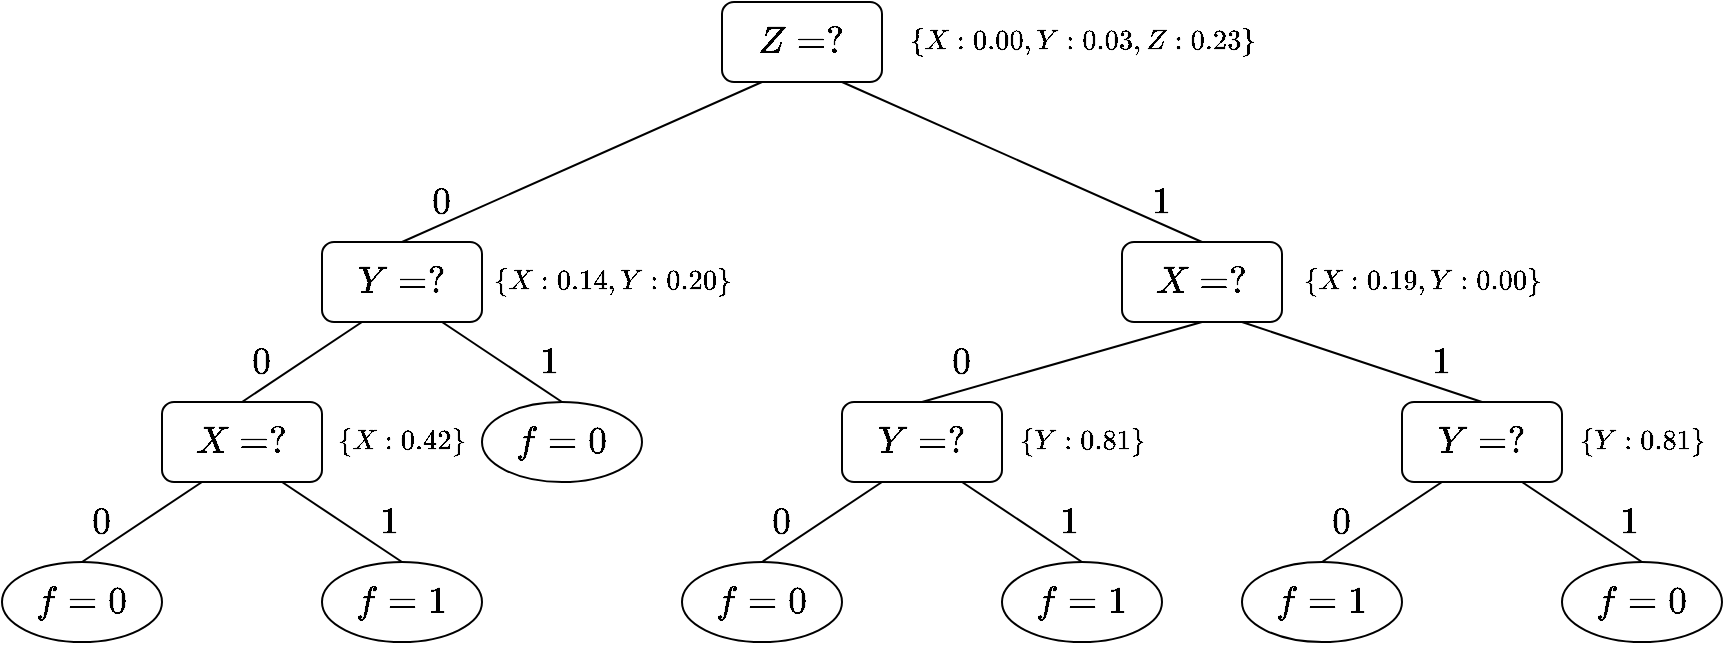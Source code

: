 <mxfile version="15.2.7" type="device"><diagram id="hiSJI8jDbdMpJKG7akvl" name="第 1 页"><mxGraphModel dx="2249" dy="816" grid="1" gridSize="10" guides="1" tooltips="1" connect="1" arrows="1" fold="1" page="1" pageScale="1" pageWidth="827" pageHeight="1169" math="1" shadow="0"><root><mxCell id="0"/><mxCell id="1" parent="0"/><mxCell id="qQ7SuZ7uvcv-ApxInYnM-1" style="rounded=0;orthogonalLoop=1;jettySize=auto;html=1;endArrow=none;endFill=0;exitX=0.25;exitY=1;exitDx=0;exitDy=0;entryX=0.5;entryY=0;entryDx=0;entryDy=0;" parent="1" source="qQ7SuZ7uvcv-ApxInYnM-3" edge="1" target="KSiQr3adsa70fgWIYp9Y-9"><mxGeometry relative="1" as="geometry"><mxPoint x="200" y="200" as="targetPoint"/><mxPoint x="360" y="190" as="sourcePoint"/></mxGeometry></mxCell><mxCell id="qQ7SuZ7uvcv-ApxInYnM-2" style="edgeStyle=none;rounded=0;orthogonalLoop=1;jettySize=auto;html=1;exitX=0.75;exitY=1;exitDx=0;exitDy=0;endArrow=none;endFill=0;entryX=0.5;entryY=0;entryDx=0;entryDy=0;" parent="1" source="qQ7SuZ7uvcv-ApxInYnM-3" edge="1" target="qQ7SuZ7uvcv-ApxInYnM-9"><mxGeometry relative="1" as="geometry"><mxPoint x="640" y="240" as="targetPoint"/><mxPoint x="340" y="160" as="sourcePoint"/></mxGeometry></mxCell><mxCell id="qQ7SuZ7uvcv-ApxInYnM-3" value="&lt;font style=&quot;font-size: 16px&quot;&gt;`Z=?`&lt;/font&gt;" style="rounded=1;whiteSpace=wrap;html=1;" parent="1" vertex="1"><mxGeometry x="320" y="120" width="80" height="40" as="geometry"/></mxCell><mxCell id="qQ7SuZ7uvcv-ApxInYnM-4" value="&lt;font style=&quot;font-size: 16px&quot;&gt;`0`&lt;/font&gt;" style="text;html=1;strokeColor=none;fillColor=none;align=center;verticalAlign=middle;whiteSpace=wrap;rounded=0;" parent="1" vertex="1"><mxGeometry x="160" y="210" width="40" height="20" as="geometry"/></mxCell><mxCell id="qQ7SuZ7uvcv-ApxInYnM-5" value="&lt;font style=&quot;font-size: 16px&quot;&gt;`1`&lt;/font&gt;" style="text;html=1;strokeColor=none;fillColor=none;align=center;verticalAlign=middle;whiteSpace=wrap;rounded=0;" parent="1" vertex="1"><mxGeometry x="520" y="210" width="40" height="20" as="geometry"/></mxCell><mxCell id="qQ7SuZ7uvcv-ApxInYnM-7" style="edgeStyle=none;rounded=0;orthogonalLoop=1;jettySize=auto;html=1;exitX=0.25;exitY=1;exitDx=0;exitDy=0;endArrow=none;endFill=0;" parent="1" edge="1"><mxGeometry relative="1" as="geometry"><mxPoint x="420" y="320" as="targetPoint"/><mxPoint x="560" y="280" as="sourcePoint"/></mxGeometry></mxCell><mxCell id="qQ7SuZ7uvcv-ApxInYnM-8" style="edgeStyle=none;rounded=0;orthogonalLoop=1;jettySize=auto;html=1;exitX=0.75;exitY=1;exitDx=0;exitDy=0;endArrow=none;endFill=0;entryX=0.5;entryY=0;entryDx=0;entryDy=0;" parent="1" source="qQ7SuZ7uvcv-ApxInYnM-9" edge="1" target="qQ7SuZ7uvcv-ApxInYnM-19"><mxGeometry relative="1" as="geometry"><mxPoint x="720" y="320" as="targetPoint"/></mxGeometry></mxCell><mxCell id="qQ7SuZ7uvcv-ApxInYnM-9" value="&lt;font style=&quot;font-size: 16px&quot;&gt;`X=?`&lt;/font&gt;" style="rounded=1;whiteSpace=wrap;html=1;" parent="1" vertex="1"><mxGeometry x="520" y="240" width="80" height="40" as="geometry"/></mxCell><mxCell id="qQ7SuZ7uvcv-ApxInYnM-11" value="&lt;font style=&quot;font-size: 16px&quot;&gt;`0`&lt;/font&gt;" style="text;html=1;strokeColor=none;fillColor=none;align=center;verticalAlign=middle;whiteSpace=wrap;rounded=0;" parent="1" vertex="1"><mxGeometry x="420" y="290" width="40" height="20" as="geometry"/></mxCell><mxCell id="qQ7SuZ7uvcv-ApxInYnM-12" value="&lt;font style=&quot;font-size: 16px&quot;&gt;`1`&lt;/font&gt;" style="text;html=1;strokeColor=none;fillColor=none;align=center;verticalAlign=middle;whiteSpace=wrap;rounded=0;" parent="1" vertex="1"><mxGeometry x="660" y="290" width="40" height="20" as="geometry"/></mxCell><mxCell id="qQ7SuZ7uvcv-ApxInYnM-19" value="&lt;font style=&quot;font-size: 16px&quot;&gt;`Y=?`&lt;/font&gt;" style="rounded=1;whiteSpace=wrap;html=1;" parent="1" vertex="1"><mxGeometry x="660" y="320" width="80" height="40" as="geometry"/></mxCell><mxCell id="qQ7SuZ7uvcv-ApxInYnM-20" style="rounded=0;orthogonalLoop=1;jettySize=auto;html=1;endArrow=none;endFill=0;exitX=0.25;exitY=1;exitDx=0;exitDy=0;entryX=0.5;entryY=0;entryDx=0;entryDy=0;" parent="1" source="qQ7SuZ7uvcv-ApxInYnM-19" target="qQ7SuZ7uvcv-ApxInYnM-22" edge="1"><mxGeometry relative="1" as="geometry"><mxPoint x="550" y="400" as="targetPoint"/><mxPoint x="660" y="400" as="sourcePoint"/></mxGeometry></mxCell><mxCell id="qQ7SuZ7uvcv-ApxInYnM-21" value="&lt;font style=&quot;font-size: 16px&quot;&gt;`0`&lt;/font&gt;" style="text;html=1;strokeColor=none;fillColor=none;align=center;verticalAlign=middle;whiteSpace=wrap;rounded=0;" parent="1" vertex="1"><mxGeometry x="610" y="370" width="40" height="20" as="geometry"/></mxCell><mxCell id="qQ7SuZ7uvcv-ApxInYnM-22" value="&lt;font style=&quot;font-size: 16px&quot;&gt;`f=1`&lt;/font&gt;" style="ellipse;whiteSpace=wrap;html=1;" parent="1" vertex="1"><mxGeometry x="580" y="400" width="80" height="40" as="geometry"/></mxCell><mxCell id="qQ7SuZ7uvcv-ApxInYnM-23" style="rounded=0;orthogonalLoop=1;jettySize=auto;html=1;endArrow=none;endFill=0;exitX=0.75;exitY=1;exitDx=0;exitDy=0;entryX=0.5;entryY=0;entryDx=0;entryDy=0;" parent="1" source="qQ7SuZ7uvcv-ApxInYnM-19" target="qQ7SuZ7uvcv-ApxInYnM-25" edge="1"><mxGeometry relative="1" as="geometry"><mxPoint x="710" y="400" as="targetPoint"/><mxPoint x="840" y="360" as="sourcePoint"/></mxGeometry></mxCell><mxCell id="qQ7SuZ7uvcv-ApxInYnM-24" value="&lt;font style=&quot;font-size: 16px&quot;&gt;`1`&lt;/font&gt;" style="text;html=1;strokeColor=none;fillColor=none;align=center;verticalAlign=middle;whiteSpace=wrap;rounded=0;" parent="1" vertex="1"><mxGeometry x="754" y="370" width="40" height="20" as="geometry"/></mxCell><mxCell id="qQ7SuZ7uvcv-ApxInYnM-25" value="&lt;font style=&quot;font-size: 16px&quot;&gt;`f=0`&lt;/font&gt;" style="ellipse;whiteSpace=wrap;html=1;" parent="1" vertex="1"><mxGeometry x="740" y="400" width="80" height="40" as="geometry"/></mxCell><mxCell id="qQ7SuZ7uvcv-ApxInYnM-26" value="&lt;font style=&quot;font-size: 12px&quot;&gt;`{X: 0.00,Y: 0.03, Z: 0.23}`&lt;/font&gt;" style="text;html=1;strokeColor=none;fillColor=none;align=center;verticalAlign=middle;whiteSpace=wrap;rounded=0;" parent="1" vertex="1"><mxGeometry x="400" y="130" width="200" height="20" as="geometry"/></mxCell><mxCell id="qQ7SuZ7uvcv-ApxInYnM-27" value="&lt;font style=&quot;font-size: 12px&quot;&gt;`{X: 0.19,Y: 0.00}`&lt;/font&gt;" style="text;html=1;strokeColor=none;fillColor=none;align=center;verticalAlign=middle;whiteSpace=wrap;rounded=0;" parent="1" vertex="1"><mxGeometry x="600" y="250" width="140" height="20" as="geometry"/></mxCell><mxCell id="qQ7SuZ7uvcv-ApxInYnM-29" value="&lt;font style=&quot;font-size: 12px&quot;&gt;`{Y: 0.81}`&lt;/font&gt;" style="text;html=1;strokeColor=none;fillColor=none;align=center;verticalAlign=middle;whiteSpace=wrap;rounded=0;" parent="1" vertex="1"><mxGeometry x="740" y="330" width="80" height="20" as="geometry"/></mxCell><mxCell id="KSiQr3adsa70fgWIYp9Y-1" value="&lt;font style=&quot;font-size: 16px&quot;&gt;`Y=?`&lt;/font&gt;" style="rounded=1;whiteSpace=wrap;html=1;" vertex="1" parent="1"><mxGeometry x="380" y="320" width="80" height="40" as="geometry"/></mxCell><mxCell id="KSiQr3adsa70fgWIYp9Y-2" style="rounded=0;orthogonalLoop=1;jettySize=auto;html=1;endArrow=none;endFill=0;exitX=0.25;exitY=1;exitDx=0;exitDy=0;entryX=0.5;entryY=0;entryDx=0;entryDy=0;" edge="1" parent="1" source="KSiQr3adsa70fgWIYp9Y-1" target="KSiQr3adsa70fgWIYp9Y-4"><mxGeometry relative="1" as="geometry"><mxPoint x="270" y="400" as="targetPoint"/><mxPoint x="380" y="400" as="sourcePoint"/></mxGeometry></mxCell><mxCell id="KSiQr3adsa70fgWIYp9Y-3" value="&lt;font style=&quot;font-size: 16px&quot;&gt;`0`&lt;/font&gt;" style="text;html=1;strokeColor=none;fillColor=none;align=center;verticalAlign=middle;whiteSpace=wrap;rounded=0;" vertex="1" parent="1"><mxGeometry x="330" y="370" width="40" height="20" as="geometry"/></mxCell><mxCell id="KSiQr3adsa70fgWIYp9Y-4" value="&lt;font style=&quot;font-size: 16px&quot;&gt;`f=0`&lt;/font&gt;" style="ellipse;whiteSpace=wrap;html=1;" vertex="1" parent="1"><mxGeometry x="300" y="400" width="80" height="40" as="geometry"/></mxCell><mxCell id="KSiQr3adsa70fgWIYp9Y-5" style="rounded=0;orthogonalLoop=1;jettySize=auto;html=1;endArrow=none;endFill=0;exitX=0.75;exitY=1;exitDx=0;exitDy=0;entryX=0.5;entryY=0;entryDx=0;entryDy=0;" edge="1" parent="1" source="KSiQr3adsa70fgWIYp9Y-1" target="KSiQr3adsa70fgWIYp9Y-7"><mxGeometry relative="1" as="geometry"><mxPoint x="430" y="400" as="targetPoint"/><mxPoint x="560" y="360" as="sourcePoint"/></mxGeometry></mxCell><mxCell id="KSiQr3adsa70fgWIYp9Y-6" value="&lt;font style=&quot;font-size: 16px&quot;&gt;`1`&lt;/font&gt;" style="text;html=1;strokeColor=none;fillColor=none;align=center;verticalAlign=middle;whiteSpace=wrap;rounded=0;" vertex="1" parent="1"><mxGeometry x="474" y="370" width="40" height="20" as="geometry"/></mxCell><mxCell id="KSiQr3adsa70fgWIYp9Y-7" value="&lt;font style=&quot;font-size: 16px&quot;&gt;`f=1`&lt;/font&gt;" style="ellipse;whiteSpace=wrap;html=1;" vertex="1" parent="1"><mxGeometry x="460" y="400" width="80" height="40" as="geometry"/></mxCell><mxCell id="KSiQr3adsa70fgWIYp9Y-8" value="&lt;font style=&quot;font-size: 12px&quot;&gt;`{Y: 0.81}`&lt;/font&gt;" style="text;html=1;strokeColor=none;fillColor=none;align=center;verticalAlign=middle;whiteSpace=wrap;rounded=0;" vertex="1" parent="1"><mxGeometry x="460" y="330" width="80" height="20" as="geometry"/></mxCell><mxCell id="KSiQr3adsa70fgWIYp9Y-9" value="&lt;font style=&quot;font-size: 16px&quot;&gt;`Y=?`&lt;/font&gt;" style="rounded=1;whiteSpace=wrap;html=1;" vertex="1" parent="1"><mxGeometry x="120" y="240" width="80" height="40" as="geometry"/></mxCell><mxCell id="KSiQr3adsa70fgWIYp9Y-10" style="rounded=0;orthogonalLoop=1;jettySize=auto;html=1;endArrow=none;endFill=0;exitX=0.25;exitY=1;exitDx=0;exitDy=0;" edge="1" parent="1" source="KSiQr3adsa70fgWIYp9Y-9"><mxGeometry relative="1" as="geometry"><mxPoint x="80" y="320" as="targetPoint"/><mxPoint x="120" y="320" as="sourcePoint"/></mxGeometry></mxCell><mxCell id="KSiQr3adsa70fgWIYp9Y-11" value="&lt;font style=&quot;font-size: 16px&quot;&gt;`0`&lt;/font&gt;" style="text;html=1;strokeColor=none;fillColor=none;align=center;verticalAlign=middle;whiteSpace=wrap;rounded=0;" vertex="1" parent="1"><mxGeometry x="70" y="290" width="40" height="20" as="geometry"/></mxCell><mxCell id="KSiQr3adsa70fgWIYp9Y-12" value="&lt;font style=&quot;font-size: 16px&quot;&gt;`f=0`&lt;/font&gt;" style="ellipse;whiteSpace=wrap;html=1;" vertex="1" parent="1"><mxGeometry x="200" y="320" width="80" height="40" as="geometry"/></mxCell><mxCell id="KSiQr3adsa70fgWIYp9Y-13" style="rounded=0;orthogonalLoop=1;jettySize=auto;html=1;endArrow=none;endFill=0;exitX=0.75;exitY=1;exitDx=0;exitDy=0;entryX=0.5;entryY=0;entryDx=0;entryDy=0;" edge="1" parent="1" source="KSiQr3adsa70fgWIYp9Y-9"><mxGeometry relative="1" as="geometry"><mxPoint x="240" y="320" as="targetPoint"/><mxPoint x="300" y="280" as="sourcePoint"/></mxGeometry></mxCell><mxCell id="KSiQr3adsa70fgWIYp9Y-14" value="&lt;font style=&quot;font-size: 16px&quot;&gt;`1`&lt;/font&gt;" style="text;html=1;strokeColor=none;fillColor=none;align=center;verticalAlign=middle;whiteSpace=wrap;rounded=0;" vertex="1" parent="1"><mxGeometry x="214" y="290" width="40" height="20" as="geometry"/></mxCell><mxCell id="KSiQr3adsa70fgWIYp9Y-16" value="&lt;font style=&quot;font-size: 12px&quot;&gt;`{X: 0.14, Y: 0.20}`&lt;/font&gt;" style="text;html=1;strokeColor=none;fillColor=none;align=center;verticalAlign=middle;whiteSpace=wrap;rounded=0;" vertex="1" parent="1"><mxGeometry x="200" y="250" width="130" height="20" as="geometry"/></mxCell><mxCell id="KSiQr3adsa70fgWIYp9Y-17" value="&lt;font style=&quot;font-size: 16px&quot;&gt;`X=?`&lt;/font&gt;" style="rounded=1;whiteSpace=wrap;html=1;" vertex="1" parent="1"><mxGeometry x="40" y="320" width="80" height="40" as="geometry"/></mxCell><mxCell id="KSiQr3adsa70fgWIYp9Y-18" style="rounded=0;orthogonalLoop=1;jettySize=auto;html=1;endArrow=none;endFill=0;exitX=0.25;exitY=1;exitDx=0;exitDy=0;entryX=0.5;entryY=0;entryDx=0;entryDy=0;" edge="1" parent="1" source="KSiQr3adsa70fgWIYp9Y-17" target="KSiQr3adsa70fgWIYp9Y-20"><mxGeometry relative="1" as="geometry"><mxPoint x="-70" y="400" as="targetPoint"/><mxPoint x="40" y="400" as="sourcePoint"/></mxGeometry></mxCell><mxCell id="KSiQr3adsa70fgWIYp9Y-19" value="&lt;font style=&quot;font-size: 16px&quot;&gt;`0`&lt;/font&gt;" style="text;html=1;strokeColor=none;fillColor=none;align=center;verticalAlign=middle;whiteSpace=wrap;rounded=0;" vertex="1" parent="1"><mxGeometry x="-10" y="370" width="40" height="20" as="geometry"/></mxCell><mxCell id="KSiQr3adsa70fgWIYp9Y-20" value="&lt;font style=&quot;font-size: 16px&quot;&gt;`f=0`&lt;/font&gt;" style="ellipse;whiteSpace=wrap;html=1;" vertex="1" parent="1"><mxGeometry x="-40" y="400" width="80" height="40" as="geometry"/></mxCell><mxCell id="KSiQr3adsa70fgWIYp9Y-21" style="rounded=0;orthogonalLoop=1;jettySize=auto;html=1;endArrow=none;endFill=0;exitX=0.75;exitY=1;exitDx=0;exitDy=0;entryX=0.5;entryY=0;entryDx=0;entryDy=0;" edge="1" parent="1" source="KSiQr3adsa70fgWIYp9Y-17" target="KSiQr3adsa70fgWIYp9Y-23"><mxGeometry relative="1" as="geometry"><mxPoint x="90" y="400" as="targetPoint"/><mxPoint x="220" y="360" as="sourcePoint"/></mxGeometry></mxCell><mxCell id="KSiQr3adsa70fgWIYp9Y-22" value="&lt;font style=&quot;font-size: 16px&quot;&gt;`1`&lt;/font&gt;" style="text;html=1;strokeColor=none;fillColor=none;align=center;verticalAlign=middle;whiteSpace=wrap;rounded=0;" vertex="1" parent="1"><mxGeometry x="134" y="370" width="40" height="20" as="geometry"/></mxCell><mxCell id="KSiQr3adsa70fgWIYp9Y-23" value="&lt;font style=&quot;font-size: 16px&quot;&gt;`f=1`&lt;/font&gt;" style="ellipse;whiteSpace=wrap;html=1;" vertex="1" parent="1"><mxGeometry x="120" y="400" width="80" height="40" as="geometry"/></mxCell><mxCell id="KSiQr3adsa70fgWIYp9Y-24" value="&lt;font style=&quot;font-size: 12px&quot;&gt;`{X: 0.42}`&lt;/font&gt;" style="text;html=1;strokeColor=none;fillColor=none;align=center;verticalAlign=middle;whiteSpace=wrap;rounded=0;" vertex="1" parent="1"><mxGeometry x="120" y="330" width="80" height="20" as="geometry"/></mxCell></root></mxGraphModel></diagram></mxfile>